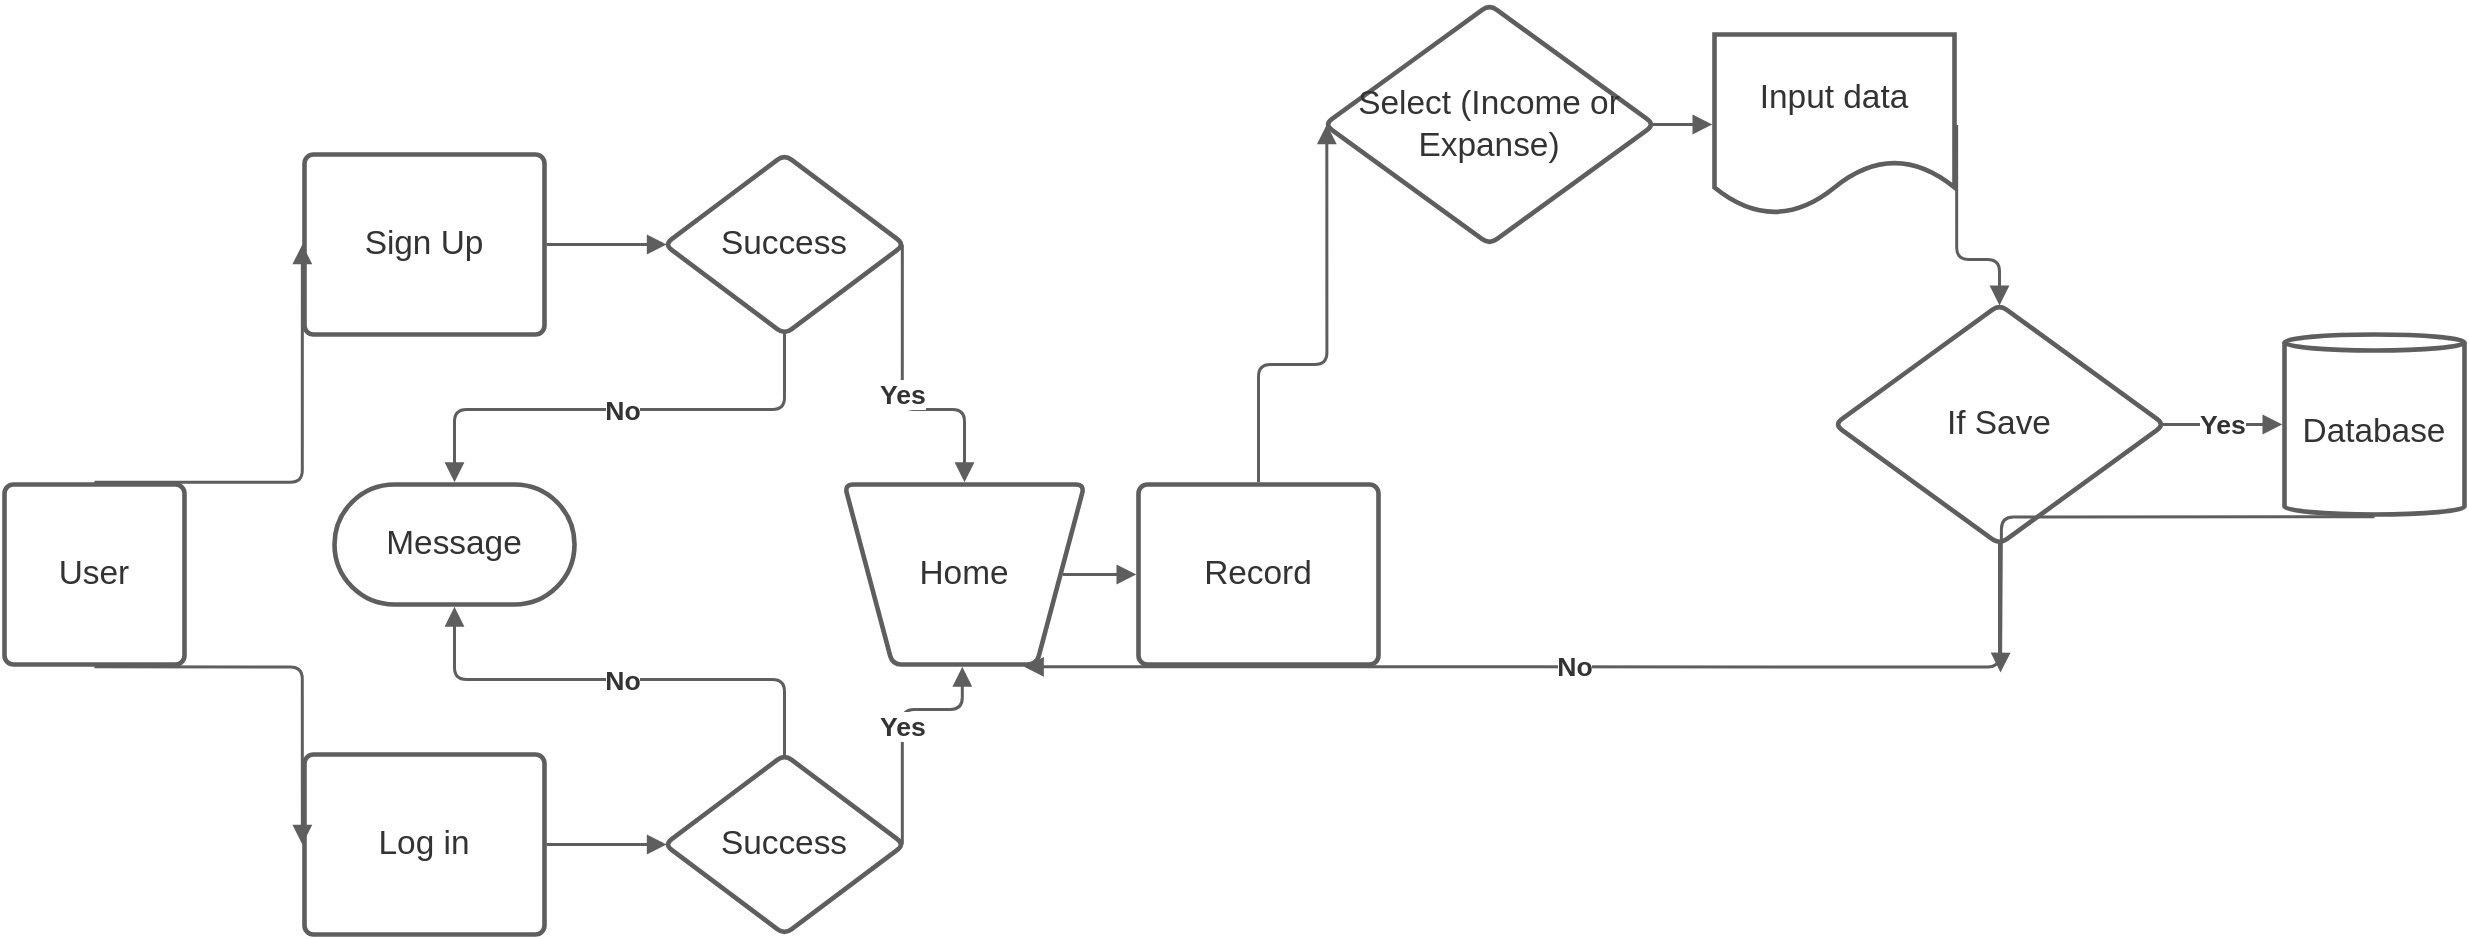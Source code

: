 <mxfile version="16.4.6" type="github" pages="2">
  <diagram id="6SXnZI-qTnY1iaHghpJE" name="Logical DFD">
    <mxGraphModel dx="1747" dy="1222" grid="1" gridSize="10" guides="1" tooltips="1" connect="1" arrows="1" fold="1" page="1" pageScale="1" pageWidth="850" pageHeight="1100" math="0" shadow="0">
      <root>
        <mxCell id="eumCQr6r2jkz_WzBpZGH-0" />
        <mxCell id="eumCQr6r2jkz_WzBpZGH-1" parent="eumCQr6r2jkz_WzBpZGH-0" />
        <UserObject label="User" lucidchartObjectId="9RFOUi4ip9jR" id="eumCQr6r2jkz_WzBpZGH-35">
          <mxCell style="html=1;overflow=block;blockSpacing=1;whiteSpace=wrap;fontSize=16.7;fontColor=#333333;spacing=3.8;strokeColor=#5e5e5e;strokeOpacity=100;rounded=1;absoluteArcSize=1;arcSize=9;strokeWidth=2.3;" vertex="1" parent="eumCQr6r2jkz_WzBpZGH-1">
            <mxGeometry x="280" y="550" width="90" height="90" as="geometry" />
          </mxCell>
        </UserObject>
        <UserObject label="Sign Up" lucidchartObjectId="vSFOk3k_ELr3" id="eumCQr6r2jkz_WzBpZGH-36">
          <mxCell style="html=1;overflow=block;blockSpacing=1;whiteSpace=wrap;fontSize=16.7;fontColor=#333333;spacing=9;strokeColor=#5e5e5e;strokeOpacity=100;rounded=1;absoluteArcSize=1;arcSize=9;strokeWidth=2.3;" vertex="1" parent="eumCQr6r2jkz_WzBpZGH-1">
            <mxGeometry x="430" y="385" width="120" height="90" as="geometry" />
          </mxCell>
        </UserObject>
        <UserObject label="" lucidchartObjectId="OSFOrlg5D.cd" id="eumCQr6r2jkz_WzBpZGH-37">
          <mxCell style="html=1;jettySize=18;whiteSpace=wrap;fontSize=13;strokeColor=#5E5E5E;strokeWidth=1.5;rounded=1;arcSize=12;edgeStyle=orthogonalEdgeStyle;startArrow=none;endArrow=block;endFill=1;exitX=0.5;exitY=-0.012;exitPerimeter=0;entryX=-0.009;entryY=0.5;entryPerimeter=0;" edge="1" parent="eumCQr6r2jkz_WzBpZGH-1" source="eumCQr6r2jkz_WzBpZGH-35" target="eumCQr6r2jkz_WzBpZGH-36">
            <mxGeometry width="100" height="100" relative="1" as="geometry">
              <Array as="points" />
            </mxGeometry>
          </mxCell>
        </UserObject>
        <UserObject label="Success" lucidchartObjectId="WSFOOeL1VOg4" id="eumCQr6r2jkz_WzBpZGH-38">
          <mxCell style="html=1;overflow=block;blockSpacing=1;whiteSpace=wrap;rhombus;fontSize=16.7;fontColor=#333333;spacing=3.8;strokeColor=#5e5e5e;strokeOpacity=100;rounded=1;absoluteArcSize=1;arcSize=9;strokeWidth=2.3;" vertex="1" parent="eumCQr6r2jkz_WzBpZGH-1">
            <mxGeometry x="610" y="385" width="120" height="90" as="geometry" />
          </mxCell>
        </UserObject>
        <UserObject label="" lucidchartObjectId="7SFOYf6FOEu6" id="eumCQr6r2jkz_WzBpZGH-39">
          <mxCell style="html=1;jettySize=18;whiteSpace=wrap;fontSize=13;strokeColor=#5E5E5E;strokeWidth=1.5;rounded=1;arcSize=12;edgeStyle=orthogonalEdgeStyle;startArrow=none;endArrow=block;endFill=1;exitX=1.009;exitY=0.5;exitPerimeter=0;entryX=0.009;entryY=0.5;entryPerimeter=0;" edge="1" parent="eumCQr6r2jkz_WzBpZGH-1" source="eumCQr6r2jkz_WzBpZGH-36" target="eumCQr6r2jkz_WzBpZGH-38">
            <mxGeometry width="100" height="100" relative="1" as="geometry">
              <Array as="points" />
            </mxGeometry>
          </mxCell>
        </UserObject>
        <UserObject label="" lucidchartObjectId=".SFOLQY30yqv" id="eumCQr6r2jkz_WzBpZGH-40">
          <mxCell style="html=1;jettySize=18;whiteSpace=wrap;fontSize=13.3;fontColor=#333333;fontStyle=1;strokeColor=#5E5E5E;strokeWidth=1.5;rounded=1;arcSize=12;edgeStyle=orthogonalEdgeStyle;startArrow=none;endArrow=block;endFill=1;exitX=0.991;exitY=0.5;exitPerimeter=0;entryX=0.5;entryY=1.013;entryPerimeter=0;" edge="1" parent="eumCQr6r2jkz_WzBpZGH-1" source="eumCQr6r2jkz_WzBpZGH-38" target="eumCQr6r2jkz_WzBpZGH-42">
            <mxGeometry width="100" height="100" relative="1" as="geometry">
              <Array as="points" />
            </mxGeometry>
          </mxCell>
        </UserObject>
        <mxCell id="eumCQr6r2jkz_WzBpZGH-41" value="Yes" style="text;html=1;resizable=0;labelBackgroundColor=default;align=center;verticalAlign=middle;fontStyle=1;fontColor=#333333;fontSize=13.3;" vertex="1" parent="eumCQr6r2jkz_WzBpZGH-40">
          <mxGeometry relative="1" as="geometry" />
        </mxCell>
        <UserObject label="Home" lucidchartObjectId="NTFOyW.Me_-B" id="eumCQr6r2jkz_WzBpZGH-42">
          <mxCell style="html=1;overflow=block;blockSpacing=1;whiteSpace=wrap;shape=trapezoid;perimeter=trapezoidPerimeter;anchorPointDirection=0;flipV=1;fontSize=16.7;fontColor=#333333;spacing=3.8;strokeColor=#5e5e5e;strokeOpacity=100;rounded=1;absoluteArcSize=1;arcSize=9;strokeWidth=2.3;" vertex="1" parent="eumCQr6r2jkz_WzBpZGH-1">
            <mxGeometry x="700" y="550" width="120" height="90" as="geometry" />
          </mxCell>
        </UserObject>
        <UserObject label="Log in" lucidchartObjectId="7TFOUkIdsTuf" id="eumCQr6r2jkz_WzBpZGH-43">
          <mxCell style="html=1;overflow=block;blockSpacing=1;whiteSpace=wrap;fontSize=16.7;fontColor=#333333;spacing=9;strokeColor=#5e5e5e;strokeOpacity=100;rounded=1;absoluteArcSize=1;arcSize=9;strokeWidth=2.3;" vertex="1" parent="eumCQr6r2jkz_WzBpZGH-1">
            <mxGeometry x="430" y="685" width="120" height="90" as="geometry" />
          </mxCell>
        </UserObject>
        <UserObject label="" lucidchartObjectId="-zHOaPiV_b.J" id="eumCQr6r2jkz_WzBpZGH-44">
          <mxCell style="html=1;jettySize=18;whiteSpace=wrap;fontSize=13;strokeColor=#5E5E5E;strokeWidth=1.5;rounded=1;arcSize=12;edgeStyle=orthogonalEdgeStyle;startArrow=none;endArrow=block;endFill=1;exitX=0.5;exitY=1.013;exitPerimeter=0;entryX=-0.009;entryY=0.5;entryPerimeter=0;" edge="1" parent="eumCQr6r2jkz_WzBpZGH-1" source="eumCQr6r2jkz_WzBpZGH-35" target="eumCQr6r2jkz_WzBpZGH-43">
            <mxGeometry width="100" height="100" relative="1" as="geometry">
              <Array as="points" />
            </mxGeometry>
          </mxCell>
        </UserObject>
        <UserObject label="" lucidchartObjectId="gAHOTCAfJh69" id="eumCQr6r2jkz_WzBpZGH-45">
          <mxCell style="html=1;jettySize=18;whiteSpace=wrap;fontSize=13;strokeColor=#5E5E5E;strokeWidth=1.5;rounded=1;arcSize=12;edgeStyle=orthogonalEdgeStyle;startArrow=none;endArrow=block;endFill=1;exitX=1.009;exitY=0.5;exitPerimeter=0;entryX=0.009;entryY=0.5;entryPerimeter=0;" edge="1" parent="eumCQr6r2jkz_WzBpZGH-1" source="eumCQr6r2jkz_WzBpZGH-43" target="eumCQr6r2jkz_WzBpZGH-46">
            <mxGeometry width="100" height="100" relative="1" as="geometry">
              <Array as="points" />
            </mxGeometry>
          </mxCell>
        </UserObject>
        <UserObject label="Success" lucidchartObjectId="iAHOA0U8MG2C" id="eumCQr6r2jkz_WzBpZGH-46">
          <mxCell style="html=1;overflow=block;blockSpacing=1;whiteSpace=wrap;rhombus;fontSize=16.7;fontColor=#333333;spacing=3.8;strokeColor=#5e5e5e;strokeOpacity=100;rounded=1;absoluteArcSize=1;arcSize=9;strokeWidth=2.3;" vertex="1" parent="eumCQr6r2jkz_WzBpZGH-1">
            <mxGeometry x="610" y="685" width="120" height="90" as="geometry" />
          </mxCell>
        </UserObject>
        <UserObject label="" lucidchartObjectId="wAHOtQ~-wkWr" id="eumCQr6r2jkz_WzBpZGH-47">
          <mxCell style="html=1;jettySize=18;whiteSpace=wrap;fontSize=13.3;fontColor=#333333;fontStyle=1;strokeColor=#5E5E5E;strokeWidth=1.5;rounded=1;arcSize=12;edgeStyle=orthogonalEdgeStyle;startArrow=none;endArrow=block;endFill=1;exitX=0.991;exitY=0.5;exitPerimeter=0;entryX=0.491;entryY=-0.013;entryPerimeter=0;" edge="1" parent="eumCQr6r2jkz_WzBpZGH-1" source="eumCQr6r2jkz_WzBpZGH-46" target="eumCQr6r2jkz_WzBpZGH-42">
            <mxGeometry width="100" height="100" relative="1" as="geometry">
              <Array as="points" />
            </mxGeometry>
          </mxCell>
        </UserObject>
        <mxCell id="eumCQr6r2jkz_WzBpZGH-48" value="Yes" style="text;html=1;resizable=0;labelBackgroundColor=default;align=center;verticalAlign=middle;fontStyle=1;fontColor=#333333;fontSize=13.3;" vertex="1" parent="eumCQr6r2jkz_WzBpZGH-47">
          <mxGeometry relative="1" as="geometry" />
        </mxCell>
        <UserObject label="" lucidchartObjectId="HAHO-6UQmoMh" id="eumCQr6r2jkz_WzBpZGH-49">
          <mxCell style="html=1;jettySize=18;whiteSpace=wrap;fontSize=13.3;fontColor=#333333;fontStyle=1;strokeColor=#5E5E5E;strokeWidth=1.5;rounded=1;arcSize=12;edgeStyle=orthogonalEdgeStyle;startArrow=none;endArrow=block;endFill=1;exitX=0.5;exitY=0.006;exitPerimeter=0;entryX=0.5;entryY=1.019;entryPerimeter=0;" edge="1" parent="eumCQr6r2jkz_WzBpZGH-1" source="eumCQr6r2jkz_WzBpZGH-46" target="eumCQr6r2jkz_WzBpZGH-51">
            <mxGeometry width="100" height="100" relative="1" as="geometry">
              <Array as="points" />
            </mxGeometry>
          </mxCell>
        </UserObject>
        <mxCell id="eumCQr6r2jkz_WzBpZGH-50" value="No" style="text;html=1;resizable=0;labelBackgroundColor=default;align=center;verticalAlign=middle;fontStyle=1;fontColor=#333333;fontSize=13.3;" vertex="1" parent="eumCQr6r2jkz_WzBpZGH-49">
          <mxGeometry relative="1" as="geometry" />
        </mxCell>
        <UserObject label="Message" lucidchartObjectId="6AHOAWGqtXX7" id="eumCQr6r2jkz_WzBpZGH-51">
          <mxCell style="html=1;overflow=block;blockSpacing=1;whiteSpace=wrap;rounded=1;arcSize=50;fontSize=16.7;fontColor=#333333;spacing=3.8;strokeColor=#5e5e5e;strokeOpacity=100;strokeWidth=2.3;" vertex="1" parent="eumCQr6r2jkz_WzBpZGH-1">
            <mxGeometry x="445" y="550" width="120" height="60" as="geometry" />
          </mxCell>
        </UserObject>
        <UserObject label="" lucidchartObjectId="bBHONOr1l-kQ" id="eumCQr6r2jkz_WzBpZGH-52">
          <mxCell style="html=1;jettySize=18;whiteSpace=wrap;fontSize=13.3;fontColor=#333333;fontStyle=1;strokeColor=#5E5E5E;strokeWidth=1.5;rounded=1;arcSize=12;edgeStyle=orthogonalEdgeStyle;startArrow=none;endArrow=block;endFill=1;exitX=0.5;exitY=0.994;exitPerimeter=0;entryX=0.5;entryY=-0.019;entryPerimeter=0;" edge="1" parent="eumCQr6r2jkz_WzBpZGH-1" source="eumCQr6r2jkz_WzBpZGH-38" target="eumCQr6r2jkz_WzBpZGH-51">
            <mxGeometry width="100" height="100" relative="1" as="geometry">
              <Array as="points" />
            </mxGeometry>
          </mxCell>
        </UserObject>
        <mxCell id="eumCQr6r2jkz_WzBpZGH-53" value="No" style="text;html=1;resizable=0;labelBackgroundColor=default;align=center;verticalAlign=middle;fontStyle=1;fontColor=#333333;fontSize=13.3;" vertex="1" parent="eumCQr6r2jkz_WzBpZGH-52">
          <mxGeometry relative="1" as="geometry" />
        </mxCell>
        <UserObject label="" lucidchartObjectId="jBHOk2wtlx6R" id="eumCQr6r2jkz_WzBpZGH-54">
          <mxCell style="html=1;jettySize=18;whiteSpace=wrap;fontSize=13;strokeColor=#5E5E5E;strokeWidth=1.5;rounded=1;arcSize=12;edgeStyle=orthogonalEdgeStyle;startArrow=none;endArrow=block;endFill=1;exitX=0.91;exitY=0.5;exitPerimeter=0;entryX=-0.009;entryY=0.5;entryPerimeter=0;" edge="1" parent="eumCQr6r2jkz_WzBpZGH-1" source="eumCQr6r2jkz_WzBpZGH-42" target="eumCQr6r2jkz_WzBpZGH-55">
            <mxGeometry width="100" height="100" relative="1" as="geometry">
              <Array as="points" />
            </mxGeometry>
          </mxCell>
        </UserObject>
        <UserObject label="Record" lucidchartObjectId="nBHO9~qcEh6e" id="eumCQr6r2jkz_WzBpZGH-55">
          <mxCell style="html=1;overflow=block;blockSpacing=1;whiteSpace=wrap;fontSize=16.7;fontColor=#333333;spacing=9;strokeColor=#5e5e5e;strokeOpacity=100;rounded=1;absoluteArcSize=1;arcSize=9;strokeWidth=2.3;" vertex="1" parent="eumCQr6r2jkz_WzBpZGH-1">
            <mxGeometry x="847" y="550" width="120" height="90" as="geometry" />
          </mxCell>
        </UserObject>
        <UserObject label="Select (Income or Expanse)" lucidchartObjectId="xCHOSkhSnpdO" id="eumCQr6r2jkz_WzBpZGH-56">
          <mxCell style="html=1;overflow=block;blockSpacing=1;whiteSpace=wrap;rhombus;fontSize=16.7;fontColor=#333333;spacing=3.8;strokeColor=#5e5e5e;strokeOpacity=100;rounded=1;absoluteArcSize=1;arcSize=9;strokeWidth=2.3;" vertex="1" parent="eumCQr6r2jkz_WzBpZGH-1">
            <mxGeometry x="940" y="310" width="165" height="120" as="geometry" />
          </mxCell>
        </UserObject>
        <UserObject label="" lucidchartObjectId="KCHOS3v.H7sL" id="eumCQr6r2jkz_WzBpZGH-57">
          <mxCell style="html=1;jettySize=18;whiteSpace=wrap;fontSize=13;strokeColor=#5E5E5E;strokeWidth=1.5;rounded=1;arcSize=12;edgeStyle=orthogonalEdgeStyle;startArrow=none;endArrow=block;endFill=1;exitX=0.5;exitY=-0.012;exitPerimeter=0;entryX=0.007;entryY=0.5;entryPerimeter=0;" edge="1" parent="eumCQr6r2jkz_WzBpZGH-1" source="eumCQr6r2jkz_WzBpZGH-55" target="eumCQr6r2jkz_WzBpZGH-56">
            <mxGeometry width="100" height="100" relative="1" as="geometry">
              <Array as="points" />
            </mxGeometry>
          </mxCell>
        </UserObject>
        <UserObject label="Input data" lucidchartObjectId=".FHOX9JcPf.I" id="eumCQr6r2jkz_WzBpZGH-58">
          <mxCell style="html=1;overflow=block;blockSpacing=1;whiteSpace=wrap;shape=document;boundedLbl=1;fontSize=16.7;fontColor=#333333;spacing=3.8;strokeColor=#5e5e5e;strokeOpacity=100;rounded=1;absoluteArcSize=1;arcSize=9;strokeWidth=2.3;" vertex="1" parent="eumCQr6r2jkz_WzBpZGH-1">
            <mxGeometry x="1135" y="325" width="120" height="90" as="geometry" />
          </mxCell>
        </UserObject>
        <UserObject label="" lucidchartObjectId="lGHO0y9NOf_f" id="eumCQr6r2jkz_WzBpZGH-59">
          <mxCell style="html=1;jettySize=18;whiteSpace=wrap;fontSize=13;strokeColor=#5E5E5E;strokeWidth=1.5;rounded=1;arcSize=12;edgeStyle=orthogonalEdgeStyle;startArrow=none;endArrow=block;endFill=1;exitX=0.993;exitY=0.5;exitPerimeter=0;entryX=-0.009;entryY=0.5;entryPerimeter=0;" edge="1" parent="eumCQr6r2jkz_WzBpZGH-1" source="eumCQr6r2jkz_WzBpZGH-56" target="eumCQr6r2jkz_WzBpZGH-58">
            <mxGeometry width="100" height="100" relative="1" as="geometry">
              <Array as="points" />
            </mxGeometry>
          </mxCell>
        </UserObject>
        <UserObject label="If Save" lucidchartObjectId="pGHO~2EOPmHi" id="eumCQr6r2jkz_WzBpZGH-60">
          <mxCell style="html=1;overflow=block;blockSpacing=1;whiteSpace=wrap;rhombus;fontSize=16.7;fontColor=#333333;spacing=3.8;strokeColor=#5e5e5e;strokeOpacity=100;rounded=1;absoluteArcSize=1;arcSize=9;strokeWidth=2.3;" vertex="1" parent="eumCQr6r2jkz_WzBpZGH-1">
            <mxGeometry x="1195" y="460" width="165" height="120" as="geometry" />
          </mxCell>
        </UserObject>
        <UserObject label="" lucidchartObjectId="MHHO29OI4gCF" id="eumCQr6r2jkz_WzBpZGH-61">
          <mxCell style="html=1;jettySize=18;whiteSpace=wrap;fontSize=13;strokeColor=#5E5E5E;strokeWidth=1.5;rounded=1;arcSize=12;edgeStyle=orthogonalEdgeStyle;startArrow=none;endArrow=block;endFill=1;exitX=1.009;exitY=0.503;exitPerimeter=0;entryX=0.5;entryY=0.004;entryPerimeter=0;" edge="1" parent="eumCQr6r2jkz_WzBpZGH-1" source="eumCQr6r2jkz_WzBpZGH-58" target="eumCQr6r2jkz_WzBpZGH-60">
            <mxGeometry width="100" height="100" relative="1" as="geometry">
              <Array as="points" />
            </mxGeometry>
          </mxCell>
        </UserObject>
        <UserObject label="Database" lucidchartObjectId="RHHOlJo~aNF2" id="eumCQr6r2jkz_WzBpZGH-62">
          <mxCell style="html=1;overflow=block;blockSpacing=1;whiteSpace=wrap;shape=cylinder3;size=4;anchorPointDirection=0;boundedLbl=1;fontSize=16.7;fontColor=#333333;spacing=3.8;strokeColor=#5e5e5e;strokeOpacity=100;rounded=1;absoluteArcSize=1;arcSize=9;strokeWidth=2.3;" vertex="1" parent="eumCQr6r2jkz_WzBpZGH-1">
            <mxGeometry x="1420" y="475" width="90" height="90" as="geometry" />
          </mxCell>
        </UserObject>
        <UserObject label="" lucidchartObjectId="THHOekW6iWrG" id="eumCQr6r2jkz_WzBpZGH-63">
          <mxCell style="html=1;jettySize=18;whiteSpace=wrap;fontSize=13.3;fontColor=#333333;fontStyle=1;strokeColor=#5E5E5E;strokeWidth=1.5;rounded=1;arcSize=12;edgeStyle=orthogonalEdgeStyle;startArrow=none;endArrow=block;endFill=1;exitX=0.993;exitY=0.5;exitPerimeter=0;entryX=-0.012;entryY=0.5;entryPerimeter=0;" edge="1" parent="eumCQr6r2jkz_WzBpZGH-1" source="eumCQr6r2jkz_WzBpZGH-60" target="eumCQr6r2jkz_WzBpZGH-62">
            <mxGeometry width="100" height="100" relative="1" as="geometry">
              <Array as="points" />
            </mxGeometry>
          </mxCell>
        </UserObject>
        <mxCell id="eumCQr6r2jkz_WzBpZGH-64" value="Yes" style="text;html=1;resizable=0;labelBackgroundColor=default;align=center;verticalAlign=middle;fontStyle=1;fontColor=#333333;fontSize=13.3;" vertex="1" parent="eumCQr6r2jkz_WzBpZGH-63">
          <mxGeometry relative="1" as="geometry" />
        </mxCell>
        <UserObject label="" lucidchartObjectId="AIHO6mP4pVLV" id="eumCQr6r2jkz_WzBpZGH-65">
          <mxCell style="html=1;jettySize=18;whiteSpace=wrap;fontSize=13.3;fontColor=#333333;fontStyle=1;strokeColor=#5E5E5E;strokeWidth=1.5;rounded=1;arcSize=12;edgeStyle=orthogonalEdgeStyle;startArrow=none;endArrow=block;endFill=1;exitX=0.5;exitY=0.996;exitPerimeter=0;entryX=0.748;entryY=-0.013;entryPerimeter=0;" edge="1" parent="eumCQr6r2jkz_WzBpZGH-1" source="eumCQr6r2jkz_WzBpZGH-60" target="eumCQr6r2jkz_WzBpZGH-42">
            <mxGeometry width="100" height="100" relative="1" as="geometry">
              <Array as="points" />
            </mxGeometry>
          </mxCell>
        </UserObject>
        <mxCell id="eumCQr6r2jkz_WzBpZGH-66" value="No" style="text;html=1;resizable=0;labelBackgroundColor=default;align=center;verticalAlign=middle;fontStyle=1;fontColor=#333333;fontSize=13.3;" vertex="1" parent="eumCQr6r2jkz_WzBpZGH-65">
          <mxGeometry relative="1" as="geometry" />
        </mxCell>
        <UserObject label="" lucidchartObjectId="iJHO6cbo8qLZ" id="eumCQr6r2jkz_WzBpZGH-67">
          <mxCell style="html=1;jettySize=18;whiteSpace=wrap;fontSize=13;strokeColor=#5E5E5E;strokeWidth=1.5;rounded=1;arcSize=12;edgeStyle=orthogonalEdgeStyle;startArrow=none;endArrow=block;endFill=1;exitX=0.5;exitY=1.013;exitPerimeter=0;" edge="1" parent="eumCQr6r2jkz_WzBpZGH-1" source="eumCQr6r2jkz_WzBpZGH-62">
            <mxGeometry width="100" height="100" relative="1" as="geometry">
              <Array as="points" />
              <mxPoint x="1278" y="644" as="targetPoint" />
            </mxGeometry>
          </mxCell>
        </UserObject>
      </root>
    </mxGraphModel>
  </diagram>
  <diagram id="pKSGYbflzFa-KHm6k43N" name="Physical DFD">
    <mxGraphModel dx="786" dy="550" grid="1" gridSize="10" guides="1" tooltips="1" connect="1" arrows="1" fold="1" page="1" pageScale="1" pageWidth="850" pageHeight="1100" math="0" shadow="0">
      <root>
        <mxCell id="0" />
        <mxCell id="1" parent="0" />
        <UserObject label="User" lucidchartObjectId="dMTONoezcspk" id="SzY6kasAF2Rzf1Wxw6PO-1">
          <mxCell style="html=1;overflow=block;blockSpacing=1;whiteSpace=wrap;fontSize=16.7;fontColor=#333333;spacing=3.8;strokeColor=#5e5e5e;strokeOpacity=100;fillOpacity=100;rounded=1;absoluteArcSize=1;arcSize=9;fillColor=#e5e5e5;strokeWidth=2.3;" parent="1" vertex="1">
            <mxGeometry x="215" y="705" width="90" height="90" as="geometry" />
          </mxCell>
        </UserObject>
        <UserObject label="Sign Up" lucidchartObjectId="dMTOpuN3.NaS" id="SzY6kasAF2Rzf1Wxw6PO-2">
          <mxCell style="html=1;overflow=block;blockSpacing=1;whiteSpace=wrap;fontSize=16.7;fontColor=#333333;spacing=9;strokeColor=#5e5e5e;strokeOpacity=100;rounded=1;absoluteArcSize=1;arcSize=9;strokeWidth=2.3;" parent="1" vertex="1">
            <mxGeometry x="200" y="540" width="120" height="90" as="geometry" />
          </mxCell>
        </UserObject>
        <UserObject label="Log in" lucidchartObjectId="dMTO7BlySxcr" id="SzY6kasAF2Rzf1Wxw6PO-3">
          <mxCell style="html=1;overflow=block;blockSpacing=1;whiteSpace=wrap;fontSize=16.7;fontColor=#333333;spacing=9;strokeColor=#5e5e5e;strokeOpacity=100;rounded=1;absoluteArcSize=1;arcSize=9;strokeWidth=2.3;" parent="1" vertex="1">
            <mxGeometry x="350" y="705" width="120" height="90" as="geometry" />
          </mxCell>
        </UserObject>
        <UserObject label="" lucidchartObjectId="dMTOoeIQq-HY" id="SzY6kasAF2Rzf1Wxw6PO-4">
          <mxCell style="html=1;jettySize=18;whiteSpace=wrap;fontSize=13;strokeColor=#5E5E5E;strokeWidth=1.5;rounded=1;arcSize=12;edgeStyle=orthogonalEdgeStyle;startArrow=none;endArrow=block;endFill=1;exitX=1.013;exitY=0.5;exitPerimeter=0;entryX=-0.009;entryY=0.5;entryPerimeter=0;" parent="1" source="SzY6kasAF2Rzf1Wxw6PO-1" target="SzY6kasAF2Rzf1Wxw6PO-3" edge="1">
            <mxGeometry width="100" height="100" relative="1" as="geometry">
              <Array as="points" />
            </mxGeometry>
          </mxCell>
        </UserObject>
        <UserObject label="Success&#xa;Message" lucidchartObjectId="dMTO0t~vLbbA" id="SzY6kasAF2Rzf1Wxw6PO-5">
          <mxCell style="html=1;overflow=block;blockSpacing=1;whiteSpace=wrap;rhombus;fontSize=16.7;fontColor=#333333;spacing=3.8;strokeColor=#5e5e5e;strokeOpacity=100;rounded=1;absoluteArcSize=1;arcSize=9;strokeWidth=2.3;" parent="1" vertex="1">
            <mxGeometry x="515" y="570" width="120" height="90" as="geometry" />
          </mxCell>
        </UserObject>
        <UserObject label="" lucidchartObjectId="dMTOM1YPP6Lx" id="SzY6kasAF2Rzf1Wxw6PO-6">
          <mxCell style="html=1;jettySize=18;whiteSpace=wrap;fontSize=13;strokeColor=#5E5E5E;strokeWidth=1.5;rounded=1;arcSize=12;edgeStyle=orthogonalEdgeStyle;startArrow=none;endArrow=block;endFill=1;exitX=0.5;exitY=1.013;exitPerimeter=0;entryX=0.5;entryY=-0.012;entryPerimeter=0;" parent="1" source="SzY6kasAF2Rzf1Wxw6PO-27" target="SzY6kasAF2Rzf1Wxw6PO-7" edge="1">
            <mxGeometry width="100" height="100" relative="1" as="geometry">
              <Array as="points" />
            </mxGeometry>
          </mxCell>
        </UserObject>
        <UserObject label="Record Button" lucidchartObjectId="dMTOyBk2cu4H" id="SzY6kasAF2Rzf1Wxw6PO-7">
          <mxCell style="html=1;overflow=block;blockSpacing=1;whiteSpace=wrap;fontSize=16.7;fontColor=#333333;spacing=9;strokeColor=#5e5e5e;strokeOpacity=100;fillOpacity=100;rounded=1;absoluteArcSize=1;arcSize=9;fillColor=#99d2f2;strokeWidth=2.3;" parent="1" vertex="1">
            <mxGeometry x="665" y="795" width="120" height="90" as="geometry" />
          </mxCell>
        </UserObject>
        <UserObject label="Select (Income or Expanse)" lucidchartObjectId="dMTOhnAkpPno" id="SzY6kasAF2Rzf1Wxw6PO-8">
          <mxCell style="html=1;overflow=block;blockSpacing=1;whiteSpace=wrap;rhombus;fontSize=16.7;fontColor=#333333;spacing=3.8;strokeColor=#5e5e5e;strokeOpacity=100;rounded=1;absoluteArcSize=1;arcSize=9;strokeWidth=2.3;" parent="1" vertex="1">
            <mxGeometry x="830" y="780" width="165" height="120" as="geometry" />
          </mxCell>
        </UserObject>
        <UserObject label="" lucidchartObjectId="dMTOZXI6a72R" id="SzY6kasAF2Rzf1Wxw6PO-9">
          <mxCell style="html=1;jettySize=18;whiteSpace=wrap;fontSize=13;strokeColor=#5E5E5E;strokeWidth=1.5;rounded=1;arcSize=12;edgeStyle=orthogonalEdgeStyle;startArrow=none;endArrow=block;endFill=1;exitX=1.009;exitY=0.5;exitPerimeter=0;entryX=0.007;entryY=0.5;entryPerimeter=0;" parent="1" source="SzY6kasAF2Rzf1Wxw6PO-7" target="SzY6kasAF2Rzf1Wxw6PO-8" edge="1">
            <mxGeometry width="100" height="100" relative="1" as="geometry">
              <Array as="points" />
            </mxGeometry>
          </mxCell>
        </UserObject>
        <mxCell id="SzY6kasAF2Rzf1Wxw6PO-45" style="edgeStyle=orthogonalEdgeStyle;rounded=0;orthogonalLoop=1;jettySize=auto;html=1;entryX=0.5;entryY=1;entryDx=0;entryDy=0;exitX=1;exitY=0.5;exitDx=0;exitDy=0;" parent="1" source="SzY6kasAF2Rzf1Wxw6PO-10" target="SzY6kasAF2Rzf1Wxw6PO-43" edge="1">
          <mxGeometry relative="1" as="geometry" />
        </mxCell>
        <UserObject label="Input data:&#xa;-Amount&#xa;-Description&#xa;-Date" lucidchartObjectId="dMTOf6792g9T" id="SzY6kasAF2Rzf1Wxw6PO-10">
          <mxCell style="html=1;overflow=block;blockSpacing=1;whiteSpace=wrap;shape=document;boundedLbl=1;fontSize=16.7;fontColor=#333333;align=left;spacing=3.8;verticalAlign=middle;strokeColor=#5e5e5e;strokeOpacity=100;rounded=1;absoluteArcSize=1;arcSize=9;strokeWidth=2.3;" parent="1" vertex="1">
            <mxGeometry x="1020" y="780" width="120" height="120" as="geometry" />
          </mxCell>
        </UserObject>
        <UserObject label="" lucidchartObjectId="dMTOfv_h0-Ev" id="SzY6kasAF2Rzf1Wxw6PO-11">
          <mxCell style="html=1;jettySize=18;whiteSpace=wrap;fontSize=13;strokeColor=#5E5E5E;strokeWidth=1.5;rounded=1;arcSize=12;edgeStyle=orthogonalEdgeStyle;startArrow=none;endArrow=block;endFill=1;exitX=0.993;exitY=0.5;exitPerimeter=0;entryX=-0.009;entryY=0.5;entryPerimeter=0;" parent="1" source="SzY6kasAF2Rzf1Wxw6PO-8" target="SzY6kasAF2Rzf1Wxw6PO-10" edge="1">
            <mxGeometry width="100" height="100" relative="1" as="geometry">
              <Array as="points" />
            </mxGeometry>
          </mxCell>
        </UserObject>
        <UserObject label="Database" lucidchartObjectId="dMTOH8Th3tjM" id="SzY6kasAF2Rzf1Wxw6PO-13">
          <mxCell style="html=1;overflow=block;blockSpacing=1;whiteSpace=wrap;shape=cylinder3;size=4;anchorPointDirection=0;boundedLbl=1;fontSize=16.7;fontColor=#333333;spacing=3.8;strokeColor=#5e5e5e;strokeOpacity=100;rounded=1;absoluteArcSize=1;arcSize=9;strokeWidth=2.3;" parent="1" vertex="1">
            <mxGeometry x="890" y="480" width="90" height="90" as="geometry" />
          </mxCell>
        </UserObject>
        <UserObject label="" lucidchartObjectId="yNTOYJtON-qC" id="SzY6kasAF2Rzf1Wxw6PO-16">
          <mxCell style="html=1;jettySize=18;whiteSpace=wrap;fontSize=13;strokeColor=#5E5E5E;strokeWidth=1.5;rounded=1;arcSize=12;edgeStyle=orthogonalEdgeStyle;startArrow=none;endArrow=block;endFill=1;exitX=0.5;exitY=-0.012;exitPerimeter=0;entryX=0.5;entryY=1.013;entryPerimeter=0;" parent="1" source="SzY6kasAF2Rzf1Wxw6PO-1" target="SzY6kasAF2Rzf1Wxw6PO-2" edge="1">
            <mxGeometry width="100" height="100" relative="1" as="geometry">
              <Array as="points" />
            </mxGeometry>
          </mxCell>
        </UserObject>
        <UserObject label="Validate&#xa;Account" lucidchartObjectId="8NTOZmDcZI7K" id="SzY6kasAF2Rzf1Wxw6PO-17">
          <mxCell style="html=1;overflow=block;blockSpacing=1;whiteSpace=wrap;rhombus;fontSize=16.7;fontColor=#333333;spacing=3.8;strokeColor=#5e5e5e;strokeOpacity=100;rounded=1;absoluteArcSize=1;arcSize=9;strokeWidth=2.3;" parent="1" vertex="1">
            <mxGeometry x="350" y="570" width="120" height="90" as="geometry" />
          </mxCell>
        </UserObject>
        <UserObject label="" lucidchartObjectId="cOTOrkCGjoyi" id="SzY6kasAF2Rzf1Wxw6PO-18">
          <mxCell style="html=1;jettySize=18;whiteSpace=wrap;fontSize=13;strokeColor=#5E5E5E;strokeWidth=1.5;rounded=1;arcSize=12;edgeStyle=orthogonalEdgeStyle;startArrow=none;endArrow=block;endFill=1;exitX=1.009;exitY=0.5;exitPerimeter=0;entryX=0.009;entryY=0.499;entryPerimeter=0;" parent="1" source="SzY6kasAF2Rzf1Wxw6PO-2" target="SzY6kasAF2Rzf1Wxw6PO-17" edge="1">
            <mxGeometry width="100" height="100" relative="1" as="geometry">
              <Array as="points" />
            </mxGeometry>
          </mxCell>
        </UserObject>
        <UserObject label="" lucidchartObjectId="fOTOhjqRSpq9" id="SzY6kasAF2Rzf1Wxw6PO-19">
          <mxCell style="html=1;jettySize=18;whiteSpace=wrap;fontSize=13;strokeColor=#5E5E5E;strokeWidth=1.5;rounded=1;arcSize=12;edgeStyle=orthogonalEdgeStyle;startArrow=none;endArrow=block;endFill=1;exitX=0.5;exitY=-0.012;exitPerimeter=0;entryX=0.5;entryY=0.994;entryPerimeter=0;" parent="1" source="SzY6kasAF2Rzf1Wxw6PO-3" target="SzY6kasAF2Rzf1Wxw6PO-17" edge="1">
            <mxGeometry width="100" height="100" relative="1" as="geometry">
              <Array as="points" />
            </mxGeometry>
          </mxCell>
        </UserObject>
        <UserObject label="Failed Message" lucidchartObjectId="BOTOHcHDEc_k" id="SzY6kasAF2Rzf1Wxw6PO-20">
          <mxCell style="html=1;overflow=block;blockSpacing=1;whiteSpace=wrap;rounded=1;arcSize=50;fontSize=16.7;fontColor=#333333;spacing=3.8;strokeColor=#5e5e5e;strokeOpacity=100;strokeWidth=2.3;" parent="1" vertex="1">
            <mxGeometry x="200" y="450" width="120" height="60" as="geometry" />
          </mxCell>
        </UserObject>
        <UserObject label="" lucidchartObjectId="2OTOIFIpQD16" id="SzY6kasAF2Rzf1Wxw6PO-21">
          <mxCell style="html=1;jettySize=18;whiteSpace=wrap;fontSize=13.3;fontColor=#333333;fontStyle=1;strokeColor=#5E5E5E;strokeWidth=1.5;rounded=1;arcSize=12;edgeStyle=orthogonalEdgeStyle;startArrow=none;endArrow=block;endFill=1;exitX=0.991;exitY=0.5;exitPerimeter=0;entryX=0.009;entryY=0.5;entryPerimeter=0;" parent="1" source="SzY6kasAF2Rzf1Wxw6PO-17" target="SzY6kasAF2Rzf1Wxw6PO-5" edge="1">
            <mxGeometry width="100" height="100" relative="1" as="geometry">
              <Array as="points" />
            </mxGeometry>
          </mxCell>
        </UserObject>
        <mxCell id="SzY6kasAF2Rzf1Wxw6PO-22" value="Yes" style="text;html=1;resizable=0;labelBackgroundColor=default;align=center;verticalAlign=middle;fontStyle=1;fontColor=#333333;fontSize=13.3;" parent="SzY6kasAF2Rzf1Wxw6PO-21" vertex="1">
          <mxGeometry relative="1" as="geometry" />
        </mxCell>
        <UserObject label="" lucidchartObjectId="sPTONvj6czt7" id="SzY6kasAF2Rzf1Wxw6PO-23">
          <mxCell style="html=1;jettySize=18;whiteSpace=wrap;fontSize=13.3;fontColor=#333333;fontStyle=1;strokeColor=#5E5E5E;strokeWidth=1.5;rounded=1;arcSize=12;edgeStyle=orthogonalEdgeStyle;startArrow=none;endArrow=block;endFill=1;exitX=0.5;exitY=0.006;exitPerimeter=0;entryX=1.009;entryY=0.5;entryPerimeter=0;" parent="1" source="SzY6kasAF2Rzf1Wxw6PO-17" target="SzY6kasAF2Rzf1Wxw6PO-20" edge="1">
            <mxGeometry width="100" height="100" relative="1" as="geometry">
              <Array as="points">
                <mxPoint x="410" y="480" />
              </Array>
            </mxGeometry>
          </mxCell>
        </UserObject>
        <mxCell id="SzY6kasAF2Rzf1Wxw6PO-24" value="No" style="text;html=1;resizable=0;labelBackgroundColor=default;align=center;verticalAlign=middle;fontStyle=1;fontColor=#333333;fontSize=13.3;" parent="SzY6kasAF2Rzf1Wxw6PO-23" vertex="1">
          <mxGeometry relative="1" as="geometry" />
        </mxCell>
        <UserObject label="" lucidchartObjectId="nQTOV9lHobRi" id="SzY6kasAF2Rzf1Wxw6PO-25">
          <mxCell style="html=1;jettySize=18;whiteSpace=wrap;fontSize=13.3;fontColor=#333333;fontStyle=1;strokeColor=#5E5E5E;strokeWidth=1.5;rounded=1;arcSize=12;edgeStyle=orthogonalEdgeStyle;startArrow=none;endArrow=block;endFill=1;exitX=0.991;exitY=0.5;exitPerimeter=0;entryX=0.001;entryY=0.5;entryPerimeter=0;" parent="1" source="SzY6kasAF2Rzf1Wxw6PO-5" target="SzY6kasAF2Rzf1Wxw6PO-27" edge="1">
            <mxGeometry width="100" height="100" relative="1" as="geometry">
              <Array as="points" />
            </mxGeometry>
          </mxCell>
        </UserObject>
        <mxCell id="SzY6kasAF2Rzf1Wxw6PO-26" value="Yes" style="text;html=1;resizable=0;labelBackgroundColor=default;align=center;verticalAlign=middle;fontStyle=1;fontColor=#333333;fontSize=13.3;" parent="SzY6kasAF2Rzf1Wxw6PO-25" vertex="1">
          <mxGeometry relative="1" as="geometry" />
        </mxCell>
        <UserObject label="Home Page.&#xa;User Data&#xa;Record" lucidchartObjectId="KTTOviDd0zJa" id="SzY6kasAF2Rzf1Wxw6PO-27">
          <mxCell style="html=1;overflow=block;blockSpacing=1;whiteSpace=wrap;shape=display;fontSize=16.7;fontColor=#333333;spacing=3.8;strokeColor=#5e5e5e;strokeOpacity=100;fillOpacity=100;rounded=1;absoluteArcSize=1;arcSize=9;fillColor=#f9d2de;strokeWidth=2.3;" parent="1" vertex="1">
            <mxGeometry x="665" y="570" width="120" height="90" as="geometry" />
          </mxCell>
        </UserObject>
        <UserObject label="Add Account&#xa;Button" lucidchartObjectId="QWTOJl4oX4Gr" id="SzY6kasAF2Rzf1Wxw6PO-31">
          <mxCell style="html=1;overflow=block;blockSpacing=1;whiteSpace=wrap;fontSize=16.7;fontColor=#333333;spacing=9;strokeColor=#5e5e5e;strokeOpacity=100;fillOpacity=100;rounded=1;absoluteArcSize=1;arcSize=9;fillColor=#99d2f2;strokeWidth=2.3;" parent="1" vertex="1">
            <mxGeometry x="665" y="330" width="120" height="90" as="geometry" />
          </mxCell>
        </UserObject>
        <UserObject label="" lucidchartObjectId="XWTO.-Y2pg9b" id="SzY6kasAF2Rzf1Wxw6PO-33">
          <mxCell style="html=1;jettySize=18;whiteSpace=wrap;fontSize=13;strokeColor=#5E5E5E;strokeWidth=1.5;rounded=1;arcSize=12;edgeStyle=orthogonalEdgeStyle;startArrow=none;endArrow=block;endFill=1;exitX=0.503;exitY=-0.012;exitPerimeter=0;entryX=0.503;entryY=1.013;entryPerimeter=0;" parent="1" source="SzY6kasAF2Rzf1Wxw6PO-27" target="SzY6kasAF2Rzf1Wxw6PO-31" edge="1">
            <mxGeometry width="100" height="100" relative="1" as="geometry">
              <Array as="points" />
            </mxGeometry>
          </mxCell>
        </UserObject>
        <UserObject label="" lucidchartObjectId="f0TOLUMtUnKF" id="SzY6kasAF2Rzf1Wxw6PO-36">
          <mxCell style="html=1;jettySize=18;whiteSpace=wrap;fontSize=13;strokeColor=#5E5E5E;strokeWidth=1.5;rounded=1;arcSize=12;edgeStyle=orthogonalEdgeStyle;startArrow=none;endArrow=block;endFill=1;exitX=1.009;exitY=0.5;exitPerimeter=0;entryX=0.007;entryY=0.5;entryPerimeter=0;" parent="1" edge="1">
            <mxGeometry width="100" height="100" relative="1" as="geometry">
              <Array as="points" />
              <mxPoint x="1341.155" y="765" as="targetPoint" />
            </mxGeometry>
          </mxCell>
        </UserObject>
        <UserObject label="" lucidchartObjectId="M1TOm2~Z9tSv" id="SzY6kasAF2Rzf1Wxw6PO-37">
          <mxCell style="html=1;jettySize=18;whiteSpace=wrap;fontSize=13;strokeColor=#5E5E5E;strokeWidth=1.5;rounded=1;arcSize=12;edgeStyle=orthogonalEdgeStyle;startArrow=none;endArrow=block;endFill=1;exitX=1.009;exitY=0.5;exitPerimeter=0;entryX=0;entryY=0.5;entryDx=0;entryDy=0;" parent="1" source="SzY6kasAF2Rzf1Wxw6PO-31" target="SzY6kasAF2Rzf1Wxw6PO-38" edge="1">
            <mxGeometry width="100" height="100" relative="1" as="geometry">
              <Array as="points" />
              <mxPoint x="851" y="465" as="targetPoint" />
            </mxGeometry>
          </mxCell>
        </UserObject>
        <mxCell id="SzY6kasAF2Rzf1Wxw6PO-44" style="edgeStyle=orthogonalEdgeStyle;rounded=0;orthogonalLoop=1;jettySize=auto;html=1;entryX=0.5;entryY=0;entryDx=0;entryDy=0;" parent="1" source="SzY6kasAF2Rzf1Wxw6PO-38" target="SzY6kasAF2Rzf1Wxw6PO-43" edge="1">
          <mxGeometry relative="1" as="geometry" />
        </mxCell>
        <UserObject label="Input data:&#xa;- Card Name&#xa;- Colore" lucidchartObjectId="C1TOp3ZpiUUS" id="SzY6kasAF2Rzf1Wxw6PO-38">
          <mxCell style="html=1;overflow=block;blockSpacing=1;whiteSpace=wrap;shape=document;boundedLbl=1;fontSize=16.7;fontColor=#333333;align=left;spacing=3.8;verticalAlign=middle;strokeColor=#5e5e5e;strokeOpacity=100;rounded=1;absoluteArcSize=1;arcSize=9;strokeWidth=2.3;" parent="1" vertex="1">
            <mxGeometry x="852.5" y="330" width="120" height="90" as="geometry" />
          </mxCell>
        </UserObject>
        <mxCell id="SzY6kasAF2Rzf1Wxw6PO-47" style="edgeStyle=orthogonalEdgeStyle;rounded=0;orthogonalLoop=1;jettySize=auto;html=1;entryX=1;entryY=0.5;entryDx=0;entryDy=0;entryPerimeter=0;exitX=0.5;exitY=0;exitDx=0;exitDy=0;" parent="1" source="SzY6kasAF2Rzf1Wxw6PO-42" target="SzY6kasAF2Rzf1Wxw6PO-13" edge="1">
          <mxGeometry relative="1" as="geometry" />
        </mxCell>
        <mxCell id="SzY6kasAF2Rzf1Wxw6PO-48" value="Yes" style="edgeLabel;html=1;align=center;verticalAlign=middle;resizable=0;points=[];" parent="SzY6kasAF2Rzf1Wxw6PO-47" vertex="1" connectable="0">
          <mxGeometry x="-0.085" y="1" relative="1" as="geometry">
            <mxPoint x="-10" y="-1" as="offset" />
          </mxGeometry>
        </mxCell>
        <mxCell id="SzY6kasAF2Rzf1Wxw6PO-49" style="edgeStyle=orthogonalEdgeStyle;rounded=0;orthogonalLoop=1;jettySize=auto;html=1;entryX=1;entryY=0.5;entryDx=0;entryDy=0;entryPerimeter=0;" parent="1" source="SzY6kasAF2Rzf1Wxw6PO-42" target="SzY6kasAF2Rzf1Wxw6PO-27" edge="1">
          <mxGeometry relative="1" as="geometry" />
        </mxCell>
        <mxCell id="SzY6kasAF2Rzf1Wxw6PO-50" value="No" style="edgeLabel;html=1;align=center;verticalAlign=middle;resizable=0;points=[];" parent="SzY6kasAF2Rzf1Wxw6PO-49" vertex="1" connectable="0">
          <mxGeometry x="-0.285" y="3" relative="1" as="geometry">
            <mxPoint as="offset" />
          </mxGeometry>
        </mxCell>
        <UserObject label="If Save" lucidchartObjectId="dMTOo~aPDW02" id="SzY6kasAF2Rzf1Wxw6PO-42">
          <mxCell style="html=1;overflow=block;blockSpacing=1;whiteSpace=wrap;rhombus;fontSize=16.7;fontColor=#333333;spacing=3.8;strokeColor=#5e5e5e;strokeOpacity=100;rounded=1;absoluteArcSize=1;arcSize=9;strokeWidth=2.3;" parent="1" vertex="1">
            <mxGeometry x="1020" y="555" width="165" height="120" as="geometry" />
          </mxCell>
        </UserObject>
        <mxCell id="SzY6kasAF2Rzf1Wxw6PO-46" style="edgeStyle=orthogonalEdgeStyle;rounded=0;orthogonalLoop=1;jettySize=auto;html=1;" parent="1" source="SzY6kasAF2Rzf1Wxw6PO-43" target="SzY6kasAF2Rzf1Wxw6PO-42" edge="1">
          <mxGeometry relative="1" as="geometry" />
        </mxCell>
        <UserObject label="Save &#xa;Button" lucidchartObjectId="QZTOes9xW5Se" id="SzY6kasAF2Rzf1Wxw6PO-43">
          <mxCell style="html=1;overflow=block;blockSpacing=1;whiteSpace=wrap;fontSize=16.7;fontColor=#333333;spacing=9;strokeColor=#5e5e5e;strokeOpacity=100;fillOpacity=100;rounded=1;absoluteArcSize=1;arcSize=9;fillColor=#99d2f2;strokeWidth=2.3;" parent="1" vertex="1">
            <mxGeometry x="1275" y="570" width="120" height="90" as="geometry" />
          </mxCell>
        </UserObject>
      </root>
    </mxGraphModel>
  </diagram>
</mxfile>
